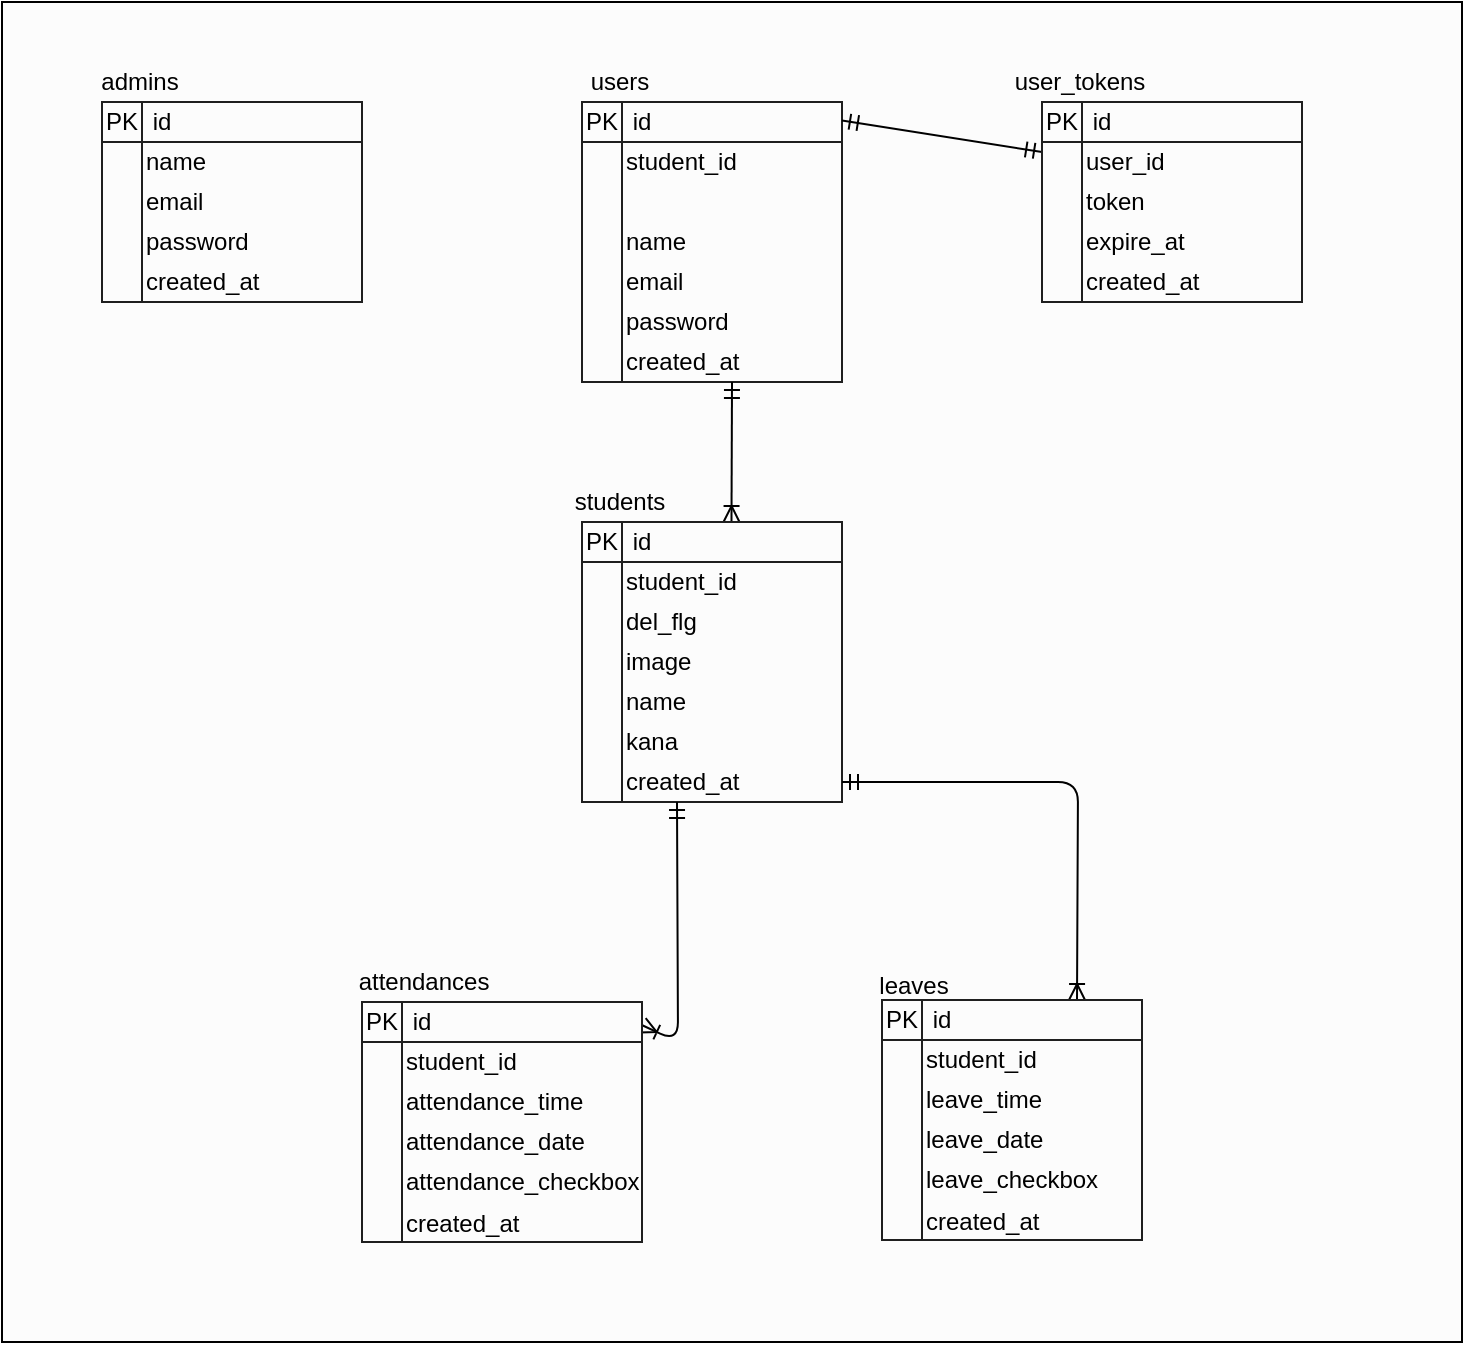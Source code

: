 <mxfile>
    <diagram id="rkYVscgbR1QQwG7J0mFa" name="Page-1">
        <mxGraphModel dx="808" dy="561" grid="1" gridSize="10" guides="1" tooltips="1" connect="1" arrows="1" fold="1" page="1" pageScale="1" pageWidth="1169" pageHeight="827" math="0" shadow="0">
            <root>
                <mxCell id="0"/>
                <mxCell id="1" parent="0"/>
                <mxCell id="2" value="" style="rounded=0;whiteSpace=wrap;html=1;fillColor=#FCFCFC;" parent="1" vertex="1">
                    <mxGeometry width="730" height="670" as="geometry"/>
                </mxCell>
                <mxCell id="3" value="" style="shape=internalStorage;whiteSpace=wrap;html=1;backgroundOutline=1;fillColor=#FCFCFC;strokeColor=#1F1F1F;" parent="1" vertex="1">
                    <mxGeometry x="50" y="50" width="130" height="100" as="geometry"/>
                </mxCell>
                <mxCell id="4" value="PK" style="text;html=1;strokeColor=none;fillColor=none;align=center;verticalAlign=middle;whiteSpace=wrap;rounded=0;fontColor=#000000;" parent="1" vertex="1">
                    <mxGeometry x="50" y="50" width="20" height="20" as="geometry"/>
                </mxCell>
                <mxCell id="5" value="admins" style="text;html=1;strokeColor=none;fillColor=none;align=center;verticalAlign=middle;whiteSpace=wrap;rounded=0;fontColor=#000000;" parent="1" vertex="1">
                    <mxGeometry x="54" y="30" width="30" height="20" as="geometry"/>
                </mxCell>
                <mxCell id="6" value="name" style="text;html=1;strokeColor=none;fillColor=none;align=left;verticalAlign=middle;whiteSpace=wrap;rounded=0;fontColor=#000000;" parent="1" vertex="1">
                    <mxGeometry x="70" y="70" width="110" height="20" as="geometry"/>
                </mxCell>
                <mxCell id="7" value="email" style="text;html=1;strokeColor=none;fillColor=none;align=left;verticalAlign=middle;whiteSpace=wrap;rounded=0;fontColor=#000000;" parent="1" vertex="1">
                    <mxGeometry x="70" y="90" width="110" height="20" as="geometry"/>
                </mxCell>
                <mxCell id="8" value="password" style="text;html=1;strokeColor=none;fillColor=none;align=left;verticalAlign=middle;whiteSpace=wrap;rounded=0;fontColor=#000000;" parent="1" vertex="1">
                    <mxGeometry x="70" y="110" width="110" height="20" as="geometry"/>
                </mxCell>
                <mxCell id="9" value="created_at" style="text;html=1;strokeColor=none;fillColor=none;align=left;verticalAlign=middle;whiteSpace=wrap;rounded=0;fontColor=#000000;" parent="1" vertex="1">
                    <mxGeometry x="70" y="130" width="110" height="20" as="geometry"/>
                </mxCell>
                <mxCell id="11" value="id" style="text;html=1;strokeColor=none;fillColor=none;align=center;verticalAlign=middle;whiteSpace=wrap;rounded=0;fontColor=#000000;" parent="1" vertex="1">
                    <mxGeometry x="70" y="50" width="20" height="20" as="geometry"/>
                </mxCell>
                <mxCell id="12" value="" style="shape=internalStorage;whiteSpace=wrap;html=1;backgroundOutline=1;fillColor=#FCFCFC;strokeColor=#1F1F1F;" parent="1" vertex="1">
                    <mxGeometry x="290" y="50" width="130" height="140" as="geometry"/>
                </mxCell>
                <mxCell id="13" value="PK" style="text;html=1;strokeColor=none;fillColor=none;align=center;verticalAlign=middle;whiteSpace=wrap;rounded=0;fontColor=#000000;" parent="1" vertex="1">
                    <mxGeometry x="290" y="50" width="20" height="20" as="geometry"/>
                </mxCell>
                <mxCell id="14" value="users" style="text;html=1;strokeColor=none;fillColor=none;align=center;verticalAlign=middle;whiteSpace=wrap;rounded=0;fontColor=#000000;" parent="1" vertex="1">
                    <mxGeometry x="294" y="30" width="30" height="20" as="geometry"/>
                </mxCell>
                <mxCell id="15" value="student_id" style="text;html=1;strokeColor=none;fillColor=none;align=left;verticalAlign=middle;whiteSpace=wrap;rounded=0;fontColor=#000000;" parent="1" vertex="1">
                    <mxGeometry x="310" y="70" width="110" height="20" as="geometry"/>
                </mxCell>
                <mxCell id="17" value="name" style="text;html=1;strokeColor=none;fillColor=none;align=left;verticalAlign=middle;whiteSpace=wrap;rounded=0;fontColor=#000000;" parent="1" vertex="1">
                    <mxGeometry x="310" y="110" width="110" height="20" as="geometry"/>
                </mxCell>
                <mxCell id="18" value="email" style="text;html=1;strokeColor=none;fillColor=none;align=left;verticalAlign=middle;whiteSpace=wrap;rounded=0;fontColor=#000000;" parent="1" vertex="1">
                    <mxGeometry x="310" y="130" width="110" height="20" as="geometry"/>
                </mxCell>
                <mxCell id="19" value="id" style="text;html=1;strokeColor=none;fillColor=none;align=center;verticalAlign=middle;whiteSpace=wrap;rounded=0;fontColor=#000000;" parent="1" vertex="1">
                    <mxGeometry x="310" y="50" width="20" height="20" as="geometry"/>
                </mxCell>
                <mxCell id="30" style="edgeStyle=none;html=1;exitX=0;exitY=0.25;exitDx=0;exitDy=0;entryX=1;entryY=0.066;entryDx=0;entryDy=0;entryPerimeter=0;fontColor=#000000;strokeColor=#000000;endArrow=ERmandOne;endFill=0;startArrow=ERmandOne;startFill=0;" parent="1" source="20" target="12" edge="1">
                    <mxGeometry relative="1" as="geometry"/>
                </mxCell>
                <mxCell id="20" value="" style="shape=internalStorage;whiteSpace=wrap;html=1;backgroundOutline=1;fillColor=#FCFCFC;strokeColor=#1F1F1F;" parent="1" vertex="1">
                    <mxGeometry x="520" y="50" width="130" height="100" as="geometry"/>
                </mxCell>
                <mxCell id="21" value="PK" style="text;html=1;strokeColor=none;fillColor=none;align=center;verticalAlign=middle;whiteSpace=wrap;rounded=0;fontColor=#000000;" parent="1" vertex="1">
                    <mxGeometry x="520" y="50" width="20" height="20" as="geometry"/>
                </mxCell>
                <mxCell id="22" value="user_tokens" style="text;html=1;strokeColor=none;fillColor=none;align=center;verticalAlign=middle;whiteSpace=wrap;rounded=0;fontColor=#000000;" parent="1" vertex="1">
                    <mxGeometry x="524" y="30" width="30" height="20" as="geometry"/>
                </mxCell>
                <mxCell id="23" value="user_id" style="text;html=1;strokeColor=none;fillColor=none;align=left;verticalAlign=middle;whiteSpace=wrap;rounded=0;fontColor=#000000;" parent="1" vertex="1">
                    <mxGeometry x="540" y="70" width="110" height="20" as="geometry"/>
                </mxCell>
                <mxCell id="24" value="token" style="text;html=1;strokeColor=none;fillColor=none;align=left;verticalAlign=middle;whiteSpace=wrap;rounded=0;fontColor=#000000;" parent="1" vertex="1">
                    <mxGeometry x="540" y="90" width="110" height="20" as="geometry"/>
                </mxCell>
                <mxCell id="25" value="expire_at" style="text;html=1;strokeColor=none;fillColor=none;align=left;verticalAlign=middle;whiteSpace=wrap;rounded=0;fontColor=#000000;" parent="1" vertex="1">
                    <mxGeometry x="540" y="110" width="110" height="20" as="geometry"/>
                </mxCell>
                <mxCell id="26" value="created_at" style="text;html=1;strokeColor=none;fillColor=none;align=left;verticalAlign=middle;whiteSpace=wrap;rounded=0;fontColor=#000000;" parent="1" vertex="1">
                    <mxGeometry x="540" y="130" width="110" height="20" as="geometry"/>
                </mxCell>
                <mxCell id="27" value="id" style="text;html=1;strokeColor=none;fillColor=none;align=center;verticalAlign=middle;whiteSpace=wrap;rounded=0;fontColor=#000000;" parent="1" vertex="1">
                    <mxGeometry x="540" y="50" width="20" height="20" as="geometry"/>
                </mxCell>
                <mxCell id="28" value="password" style="text;html=1;strokeColor=none;fillColor=none;align=left;verticalAlign=middle;whiteSpace=wrap;rounded=0;fontColor=#000000;" parent="1" vertex="1">
                    <mxGeometry x="310" y="150" width="110" height="20" as="geometry"/>
                </mxCell>
                <mxCell id="61" style="edgeStyle=none;html=1;exitX=0.5;exitY=1;exitDx=0;exitDy=0;entryX=0.575;entryY=0;entryDx=0;entryDy=0;entryPerimeter=0;fontColor=#000000;startArrow=ERmandOne;startFill=0;endArrow=ERoneToMany;endFill=0;strokeColor=#000000;" parent="1" source="29" target="31" edge="1">
                    <mxGeometry relative="1" as="geometry"/>
                </mxCell>
                <mxCell id="29" value="created_at" style="text;html=1;strokeColor=none;fillColor=none;align=left;verticalAlign=middle;whiteSpace=wrap;rounded=0;fontColor=#000000;" parent="1" vertex="1">
                    <mxGeometry x="310" y="170" width="110" height="20" as="geometry"/>
                </mxCell>
                <mxCell id="31" value="" style="shape=internalStorage;whiteSpace=wrap;html=1;backgroundOutline=1;fillColor=#FCFCFC;strokeColor=#1F1F1F;" parent="1" vertex="1">
                    <mxGeometry x="290" y="260" width="130" height="140" as="geometry"/>
                </mxCell>
                <mxCell id="32" value="PK" style="text;html=1;strokeColor=none;fillColor=none;align=center;verticalAlign=middle;whiteSpace=wrap;rounded=0;fontColor=#000000;" parent="1" vertex="1">
                    <mxGeometry x="290" y="260" width="20" height="20" as="geometry"/>
                </mxCell>
                <mxCell id="33" value="students" style="text;html=1;strokeColor=none;fillColor=none;align=center;verticalAlign=middle;whiteSpace=wrap;rounded=0;fontColor=#000000;" parent="1" vertex="1">
                    <mxGeometry x="294" y="240" width="30" height="20" as="geometry"/>
                </mxCell>
                <mxCell id="34" value="student_id" style="text;html=1;strokeColor=none;fillColor=none;align=left;verticalAlign=middle;whiteSpace=wrap;rounded=0;fontColor=#000000;" parent="1" vertex="1">
                    <mxGeometry x="310" y="280" width="110" height="20" as="geometry"/>
                </mxCell>
                <mxCell id="35" value="del_flg" style="text;html=1;strokeColor=none;fillColor=none;align=left;verticalAlign=middle;whiteSpace=wrap;rounded=0;fontColor=#000000;" parent="1" vertex="1">
                    <mxGeometry x="310" y="300" width="110" height="20" as="geometry"/>
                </mxCell>
                <mxCell id="36" value="image" style="text;html=1;strokeColor=none;fillColor=none;align=left;verticalAlign=middle;whiteSpace=wrap;rounded=0;fontColor=#000000;" parent="1" vertex="1">
                    <mxGeometry x="310" y="320" width="110" height="20" as="geometry"/>
                </mxCell>
                <mxCell id="37" value="name" style="text;html=1;strokeColor=none;fillColor=none;align=left;verticalAlign=middle;whiteSpace=wrap;rounded=0;fontColor=#000000;" parent="1" vertex="1">
                    <mxGeometry x="310" y="340" width="110" height="20" as="geometry"/>
                </mxCell>
                <mxCell id="38" value="id" style="text;html=1;strokeColor=none;fillColor=none;align=center;verticalAlign=middle;whiteSpace=wrap;rounded=0;fontColor=#000000;" parent="1" vertex="1">
                    <mxGeometry x="310" y="260" width="20" height="20" as="geometry"/>
                </mxCell>
                <mxCell id="39" value="kana" style="text;html=1;strokeColor=none;fillColor=none;align=left;verticalAlign=middle;whiteSpace=wrap;rounded=0;fontColor=#000000;" parent="1" vertex="1">
                    <mxGeometry x="310" y="360" width="110" height="20" as="geometry"/>
                </mxCell>
                <mxCell id="72" style="edgeStyle=none;html=1;exitX=0.25;exitY=1;exitDx=0;exitDy=0;fontColor=#000000;startArrow=ERmandOne;startFill=0;endArrow=ERoneToMany;endFill=0;strokeColor=#000000;entryX=1.001;entryY=0.097;entryDx=0;entryDy=0;entryPerimeter=0;" parent="1" source="40" target="41" edge="1">
                    <mxGeometry relative="1" as="geometry">
                        <Array as="points">
                            <mxPoint x="338" y="520"/>
                        </Array>
                        <mxPoint x="327" y="538" as="targetPoint"/>
                    </mxGeometry>
                </mxCell>
                <mxCell id="73" style="edgeStyle=none;html=1;exitX=1;exitY=0.5;exitDx=0;exitDy=0;entryX=0.75;entryY=0;entryDx=0;entryDy=0;fontColor=#000000;startArrow=ERmandOne;startFill=0;endArrow=ERoneToMany;endFill=0;strokeColor=#000000;" parent="1" source="40" target="63" edge="1">
                    <mxGeometry relative="1" as="geometry">
                        <Array as="points">
                            <mxPoint x="538" y="390"/>
                        </Array>
                    </mxGeometry>
                </mxCell>
                <mxCell id="40" value="created_at" style="text;html=1;strokeColor=none;fillColor=none;align=left;verticalAlign=middle;whiteSpace=wrap;rounded=0;fontColor=#000000;" parent="1" vertex="1">
                    <mxGeometry x="310" y="380" width="110" height="20" as="geometry"/>
                </mxCell>
                <mxCell id="41" value="" style="shape=internalStorage;whiteSpace=wrap;html=1;backgroundOutline=1;fillColor=#FCFCFC;strokeColor=#1F1F1F;" parent="1" vertex="1">
                    <mxGeometry x="180" y="500" width="140" height="120" as="geometry"/>
                </mxCell>
                <mxCell id="42" value="PK" style="text;html=1;strokeColor=none;fillColor=none;align=center;verticalAlign=middle;whiteSpace=wrap;rounded=0;fontColor=#000000;" parent="1" vertex="1">
                    <mxGeometry x="180" y="500" width="20" height="20" as="geometry"/>
                </mxCell>
                <mxCell id="43" value="attendances" style="text;html=1;strokeColor=none;fillColor=none;align=center;verticalAlign=middle;whiteSpace=wrap;rounded=0;fontColor=#000000;" parent="1" vertex="1">
                    <mxGeometry x="196" y="480" width="30" height="20" as="geometry"/>
                </mxCell>
                <mxCell id="44" value="student_id" style="text;html=1;strokeColor=none;fillColor=none;align=left;verticalAlign=middle;whiteSpace=wrap;rounded=0;fontColor=#000000;" parent="1" vertex="1">
                    <mxGeometry x="200" y="520" width="110" height="20" as="geometry"/>
                </mxCell>
                <mxCell id="45" value="attendance_time" style="text;html=1;strokeColor=none;fillColor=none;align=left;verticalAlign=middle;whiteSpace=wrap;rounded=0;fontColor=#000000;" parent="1" vertex="1">
                    <mxGeometry x="200" y="540" width="110" height="20" as="geometry"/>
                </mxCell>
                <mxCell id="46" value="attendance_date" style="text;html=1;strokeColor=none;fillColor=none;align=left;verticalAlign=middle;whiteSpace=wrap;rounded=0;fontColor=#000000;" parent="1" vertex="1">
                    <mxGeometry x="200" y="560" width="110" height="20" as="geometry"/>
                </mxCell>
                <mxCell id="47" value="attendance_checkbox" style="text;html=1;strokeColor=none;fillColor=none;align=left;verticalAlign=middle;whiteSpace=wrap;rounded=0;fontColor=#000000;" parent="1" vertex="1">
                    <mxGeometry x="200" y="580" width="110" height="20" as="geometry"/>
                </mxCell>
                <mxCell id="48" value="id" style="text;html=1;strokeColor=none;fillColor=none;align=center;verticalAlign=middle;whiteSpace=wrap;rounded=0;fontColor=#000000;" parent="1" vertex="1">
                    <mxGeometry x="200" y="500" width="20" height="20" as="geometry"/>
                </mxCell>
                <mxCell id="50" value="created_at" style="text;html=1;strokeColor=none;fillColor=none;align=left;verticalAlign=middle;whiteSpace=wrap;rounded=0;fontColor=#000000;" parent="1" vertex="1">
                    <mxGeometry x="200" y="601" width="110" height="20" as="geometry"/>
                </mxCell>
                <mxCell id="63" value="" style="shape=internalStorage;whiteSpace=wrap;html=1;backgroundOutline=1;fillColor=#FCFCFC;strokeColor=#1F1F1F;" parent="1" vertex="1">
                    <mxGeometry x="440" y="499" width="130" height="120" as="geometry"/>
                </mxCell>
                <mxCell id="64" value="PK" style="text;html=1;strokeColor=none;fillColor=none;align=center;verticalAlign=middle;whiteSpace=wrap;rounded=0;fontColor=#000000;" parent="1" vertex="1">
                    <mxGeometry x="440" y="499" width="20" height="20" as="geometry"/>
                </mxCell>
                <mxCell id="65" value="leaves" style="text;html=1;strokeColor=none;fillColor=none;align=center;verticalAlign=middle;whiteSpace=wrap;rounded=0;fontColor=#000000;" parent="1" vertex="1">
                    <mxGeometry x="441" y="482" width="30" height="20" as="geometry"/>
                </mxCell>
                <mxCell id="66" value="student_id" style="text;html=1;strokeColor=none;fillColor=none;align=left;verticalAlign=middle;whiteSpace=wrap;rounded=0;fontColor=#000000;" parent="1" vertex="1">
                    <mxGeometry x="460" y="519" width="110" height="20" as="geometry"/>
                </mxCell>
                <mxCell id="67" value="leave_time" style="text;html=1;strokeColor=none;fillColor=none;align=left;verticalAlign=middle;whiteSpace=wrap;rounded=0;fontColor=#000000;" parent="1" vertex="1">
                    <mxGeometry x="460" y="539" width="110" height="20" as="geometry"/>
                </mxCell>
                <mxCell id="68" value="leave_date" style="text;html=1;strokeColor=none;fillColor=none;align=left;verticalAlign=middle;whiteSpace=wrap;rounded=0;fontColor=#000000;" parent="1" vertex="1">
                    <mxGeometry x="460" y="559" width="110" height="20" as="geometry"/>
                </mxCell>
                <mxCell id="69" value="leave_checkbox" style="text;html=1;strokeColor=none;fillColor=none;align=left;verticalAlign=middle;whiteSpace=wrap;rounded=0;fontColor=#000000;" parent="1" vertex="1">
                    <mxGeometry x="460" y="579" width="110" height="20" as="geometry"/>
                </mxCell>
                <mxCell id="70" value="id" style="text;html=1;strokeColor=none;fillColor=none;align=center;verticalAlign=middle;whiteSpace=wrap;rounded=0;fontColor=#000000;" parent="1" vertex="1">
                    <mxGeometry x="460" y="499" width="20" height="20" as="geometry"/>
                </mxCell>
                <mxCell id="71" value="created_at" style="text;html=1;strokeColor=none;fillColor=none;align=left;verticalAlign=middle;whiteSpace=wrap;rounded=0;fontColor=#000000;" parent="1" vertex="1">
                    <mxGeometry x="460" y="600" width="110" height="20" as="geometry"/>
                </mxCell>
            </root>
        </mxGraphModel>
    </diagram>
</mxfile>